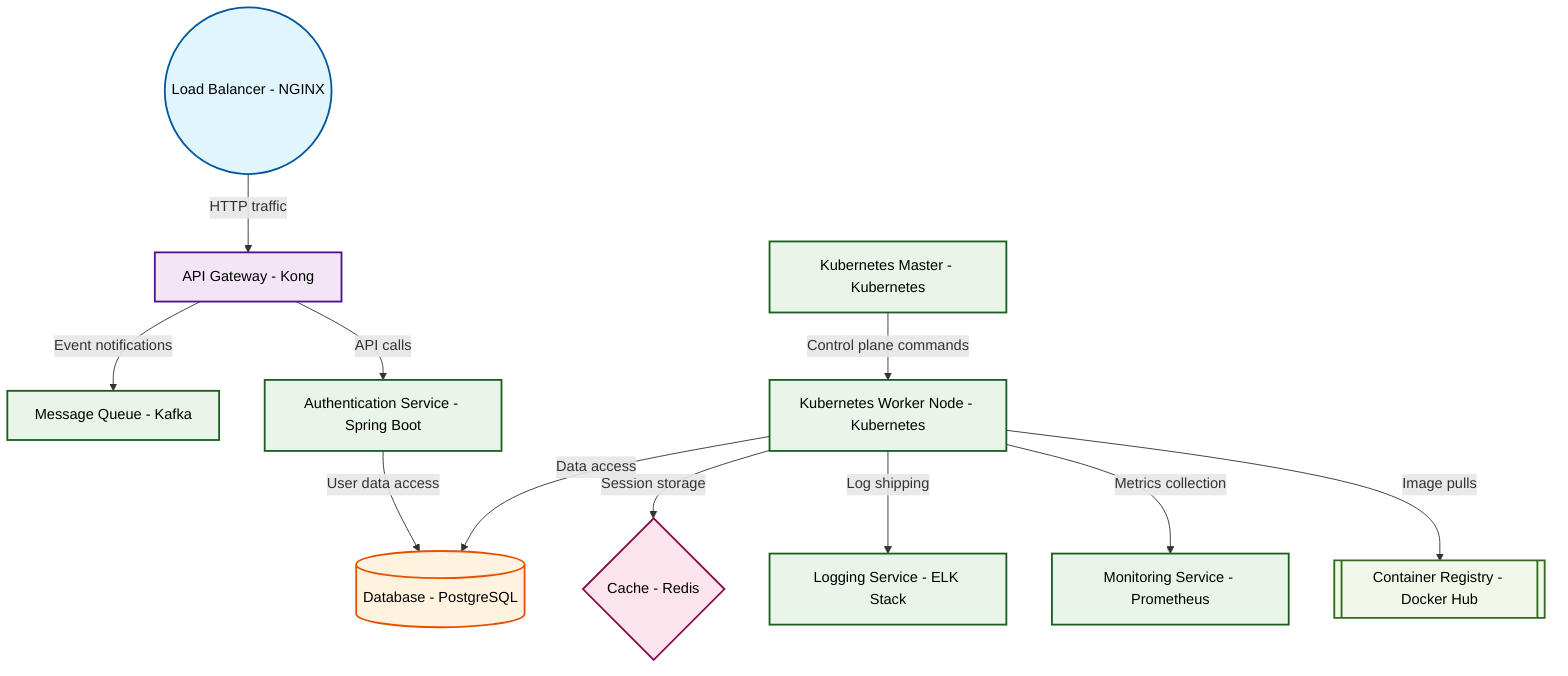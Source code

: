 graph TB

    %% Professional Software Architecture Styling
    classDef userInterface fill:#e1f5fe,stroke:#01579b,stroke-width:2px,color:#000
    classDef apiLayer fill:#f3e5f5,stroke:#4a148c,stroke-width:2px,color:#000
    classDef service fill:#e8f5e8,stroke:#1b5e20,stroke-width:2px,color:#000
    classDef database fill:#fff3e0,stroke:#e65100,stroke-width:2px,color:#000
    classDef cache fill:#fce4ec,stroke:#880e4f,stroke-width:2px,color:#000
    classDef external fill:#f1f8e9,stroke:#33691e,stroke-width:2px,color:#000

    lb1((Load Balancer - NGINX))
    api_gateway[API Gateway - Kong]
    auth_service[Authentication Service - Spring Boot]
    container_registry[[Container Registry - Docker Hub]]
    k8s_master[Kubernetes Master - Kubernetes]
    k8s_worker[Kubernetes Worker Node - Kubernetes]
    monitoring_service[Monitoring Service - Prometheus]
    logging_service[Logging Service - ELK Stack]
    database[(Database - PostgreSQL)]
    cache{Cache - Redis}
    message_queue[Message Queue - Kafka]

    lb1 -->|HTTP traffic| api_gateway
    api_gateway -->|API calls| auth_service
    api_gateway -->|Event notifications| message_queue
    auth_service -->|User data access| database
    k8s_master -->|Control plane commands| k8s_worker
    k8s_worker -->|Image pulls| container_registry
    k8s_worker -->|Metrics collection| monitoring_service
    k8s_worker -->|Log shipping| logging_service
    k8s_worker -->|Session storage| cache
    k8s_worker -->|Data access| database

    class lb1 userInterface
    class api_gateway apiLayer
    class auth_service service
    class container_registry external
    class k8s_master service
    class k8s_worker service
    class monitoring_service service
    class logging_service service
    class database database
    class cache cache
    class message_queue service